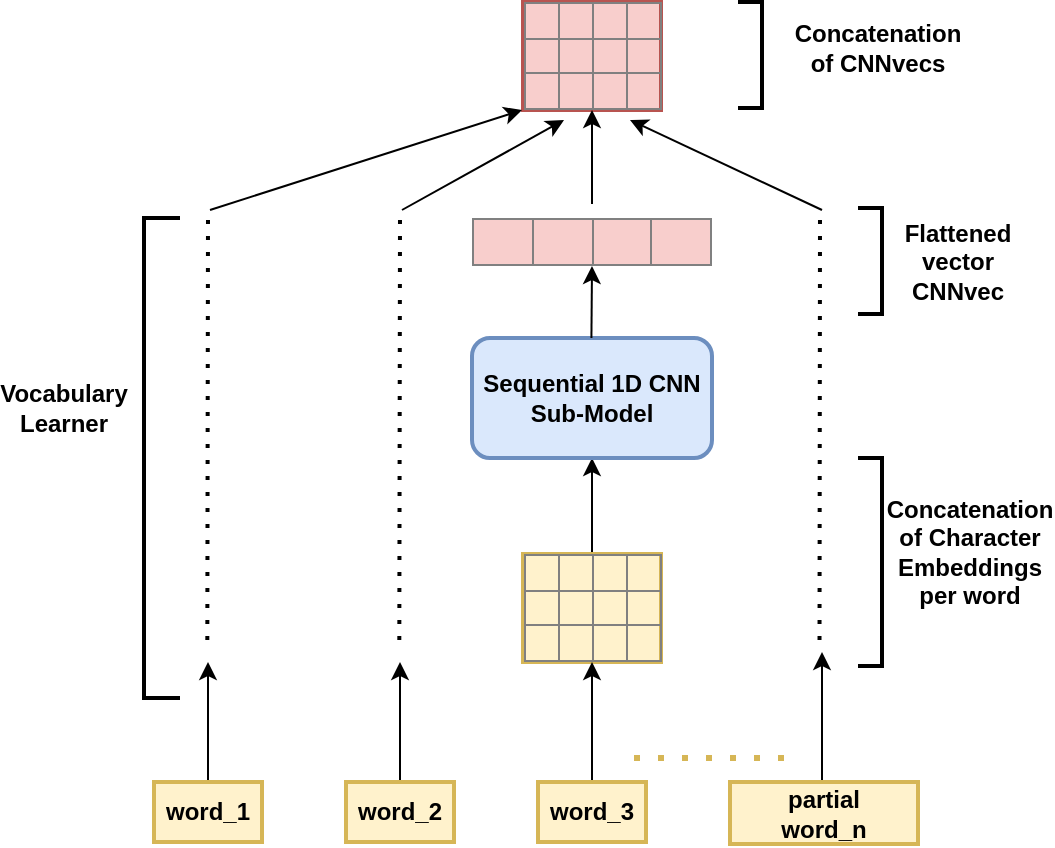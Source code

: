 <mxfile version="14.4.5" type="github">
  <diagram id="Z-UmrRjvgepIeBWcpXgd" name="Page-1">
    <mxGraphModel dx="1021" dy="511" grid="1" gridSize="10" guides="1" tooltips="1" connect="1" arrows="1" fold="1" page="1" pageScale="1" pageWidth="850" pageHeight="1100" math="0" shadow="0">
      <root>
        <mxCell id="0" />
        <mxCell id="1" parent="0" />
        <mxCell id="FmuEveayBmbe-cGZAfVL-22" style="edgeStyle=orthogonalEdgeStyle;rounded=0;orthogonalLoop=1;jettySize=auto;html=1;entryX=0.5;entryY=1;entryDx=0;entryDy=0;" edge="1" parent="1" source="FmuEveayBmbe-cGZAfVL-23" target="FmuEveayBmbe-cGZAfVL-33">
          <mxGeometry relative="1" as="geometry" />
        </mxCell>
        <mxCell id="FmuEveayBmbe-cGZAfVL-23" value="&lt;table border=&quot;1&quot; width=&quot;100%&quot; style=&quot;width: 100% ; height: 100% ; border-collapse: collapse&quot;&gt;&lt;tbody&gt;&lt;tr&gt;&lt;td align=&quot;center&quot;&gt;&lt;/td&gt;&lt;td align=&quot;center&quot;&gt;&lt;br&gt;&lt;/td&gt;&lt;td align=&quot;center&quot;&gt;&lt;/td&gt;&lt;td&gt;&lt;br&gt;&lt;/td&gt;&lt;/tr&gt;&lt;tr&gt;&lt;td align=&quot;center&quot;&gt;&lt;br&gt;&lt;/td&gt;&lt;td align=&quot;center&quot;&gt;&lt;/td&gt;&lt;td align=&quot;center&quot;&gt;&lt;/td&gt;&lt;td&gt;&lt;br&gt;&lt;/td&gt;&lt;/tr&gt;&lt;tr&gt;&lt;td align=&quot;center&quot;&gt;&lt;/td&gt;&lt;td align=&quot;center&quot;&gt;&lt;/td&gt;&lt;td align=&quot;center&quot;&gt;&lt;br&gt;&lt;/td&gt;&lt;td&gt;&lt;br&gt;&lt;/td&gt;&lt;/tr&gt;&lt;/tbody&gt;&lt;/table&gt;" style="text;html=1;strokeColor=#d6b656;fillColor=#fff2cc;overflow=fill;strokeWidth=2;verticalAlign=bottom;" vertex="1" parent="1">
          <mxGeometry x="738.5" y="695" width="69" height="54" as="geometry" />
        </mxCell>
        <mxCell id="FmuEveayBmbe-cGZAfVL-24" style="edgeStyle=orthogonalEdgeStyle;rounded=0;orthogonalLoop=1;jettySize=auto;html=1;" edge="1" parent="1" source="FmuEveayBmbe-cGZAfVL-25">
          <mxGeometry relative="1" as="geometry">
            <mxPoint x="581" y="749" as="targetPoint" />
          </mxGeometry>
        </mxCell>
        <mxCell id="FmuEveayBmbe-cGZAfVL-25" value="&lt;b&gt;word_1&lt;/b&gt;" style="rounded=0;whiteSpace=wrap;html=1;strokeWidth=2;fillColor=#fff2cc;strokeColor=#d6b656;" vertex="1" parent="1">
          <mxGeometry x="554" y="809" width="54" height="30" as="geometry" />
        </mxCell>
        <mxCell id="FmuEveayBmbe-cGZAfVL-26" style="edgeStyle=orthogonalEdgeStyle;rounded=0;orthogonalLoop=1;jettySize=auto;html=1;" edge="1" parent="1" source="FmuEveayBmbe-cGZAfVL-27">
          <mxGeometry relative="1" as="geometry">
            <mxPoint x="677" y="749" as="targetPoint" />
          </mxGeometry>
        </mxCell>
        <mxCell id="FmuEveayBmbe-cGZAfVL-27" value="&lt;b&gt;word_2&lt;/b&gt;" style="rounded=0;whiteSpace=wrap;html=1;strokeWidth=2;fillColor=#fff2cc;strokeColor=#d6b656;" vertex="1" parent="1">
          <mxGeometry x="650" y="809" width="54" height="30" as="geometry" />
        </mxCell>
        <mxCell id="FmuEveayBmbe-cGZAfVL-28" style="edgeStyle=orthogonalEdgeStyle;rounded=0;orthogonalLoop=1;jettySize=auto;html=1;entryX=0.5;entryY=1;entryDx=0;entryDy=0;" edge="1" parent="1" source="FmuEveayBmbe-cGZAfVL-29" target="FmuEveayBmbe-cGZAfVL-23">
          <mxGeometry relative="1" as="geometry" />
        </mxCell>
        <mxCell id="FmuEveayBmbe-cGZAfVL-29" value="&lt;b&gt;word_3&lt;/b&gt;" style="rounded=0;whiteSpace=wrap;html=1;strokeWidth=2;fillColor=#fff2cc;strokeColor=#d6b656;" vertex="1" parent="1">
          <mxGeometry x="746" y="809" width="54" height="30" as="geometry" />
        </mxCell>
        <mxCell id="FmuEveayBmbe-cGZAfVL-30" style="edgeStyle=orthogonalEdgeStyle;rounded=0;orthogonalLoop=1;jettySize=auto;html=1;" edge="1" parent="1">
          <mxGeometry relative="1" as="geometry">
            <mxPoint x="888" y="744" as="targetPoint" />
            <mxPoint x="889" y="809" as="sourcePoint" />
            <Array as="points">
              <mxPoint x="888" y="809" />
            </Array>
          </mxGeometry>
        </mxCell>
        <mxCell id="FmuEveayBmbe-cGZAfVL-31" value="&lt;b&gt;partial&lt;br&gt;word_n&lt;/b&gt;" style="rounded=0;whiteSpace=wrap;html=1;strokeWidth=2;fillColor=#fff2cc;strokeColor=#d6b656;" vertex="1" parent="1">
          <mxGeometry x="842" y="809" width="94" height="31" as="geometry" />
        </mxCell>
        <mxCell id="FmuEveayBmbe-cGZAfVL-32" value="" style="endArrow=none;dashed=1;html=1;dashPattern=1 3;strokeWidth=3;fillColor=#fff2cc;strokeColor=#d6b656;endSize=12;startSize=12;" edge="1" parent="1">
          <mxGeometry width="50" height="50" relative="1" as="geometry">
            <mxPoint x="794" y="797" as="sourcePoint" />
            <mxPoint x="876" y="797" as="targetPoint" />
          </mxGeometry>
        </mxCell>
        <mxCell id="FmuEveayBmbe-cGZAfVL-33" value="&lt;b&gt;Sequential 1D CNN&lt;br&gt;Sub-Model&lt;/b&gt;" style="rounded=1;whiteSpace=wrap;html=1;strokeWidth=2;fillColor=#dae8fc;strokeColor=#6c8ebf;" vertex="1" parent="1">
          <mxGeometry x="713" y="587" width="120" height="60" as="geometry" />
        </mxCell>
        <mxCell id="FmuEveayBmbe-cGZAfVL-34" value="&lt;table border=&quot;1&quot; width=&quot;100%&quot; style=&quot;width: 100% ; height: 100% ; border-collapse: collapse&quot;&gt;&lt;tbody&gt;&lt;tr&gt;&lt;td align=&quot;center&quot;&gt;&lt;br&gt;&lt;/td&gt;&lt;td align=&quot;center&quot;&gt;&lt;br&gt;&lt;/td&gt;&lt;td align=&quot;center&quot;&gt;&lt;/td&gt;&lt;td&gt;&lt;br&gt;&lt;/td&gt;&lt;/tr&gt;&lt;/tbody&gt;&lt;/table&gt;" style="text;html=1;overflow=fill;fillColor=#f8cecc;strokeWidth=2;" vertex="1" parent="1">
          <mxGeometry x="713" y="527" width="120" height="24" as="geometry" />
        </mxCell>
        <mxCell id="FmuEveayBmbe-cGZAfVL-35" value="&lt;table border=&quot;1&quot; width=&quot;100%&quot; style=&quot;width: 100% ; height: 100% ; border-collapse: collapse&quot;&gt;&lt;tbody&gt;&lt;tr&gt;&lt;td align=&quot;center&quot;&gt;&lt;/td&gt;&lt;td align=&quot;center&quot;&gt;&lt;br&gt;&lt;/td&gt;&lt;td align=&quot;center&quot;&gt;&lt;/td&gt;&lt;td&gt;&lt;br&gt;&lt;/td&gt;&lt;/tr&gt;&lt;tr&gt;&lt;td align=&quot;center&quot;&gt;&lt;br&gt;&lt;/td&gt;&lt;td align=&quot;center&quot;&gt;&lt;/td&gt;&lt;td align=&quot;center&quot;&gt;&lt;/td&gt;&lt;td&gt;&lt;br&gt;&lt;/td&gt;&lt;/tr&gt;&lt;tr&gt;&lt;td align=&quot;center&quot;&gt;&lt;/td&gt;&lt;td align=&quot;center&quot;&gt;&lt;/td&gt;&lt;td align=&quot;center&quot;&gt;&lt;br&gt;&lt;/td&gt;&lt;td&gt;&lt;br&gt;&lt;/td&gt;&lt;/tr&gt;&lt;/tbody&gt;&lt;/table&gt;" style="text;html=1;strokeColor=#b85450;fillColor=#f8cecc;overflow=fill;strokeWidth=2;verticalAlign=bottom;" vertex="1" parent="1">
          <mxGeometry x="738.5" y="419" width="69" height="54" as="geometry" />
        </mxCell>
        <mxCell id="FmuEveayBmbe-cGZAfVL-36" value="" style="endArrow=classic;html=1;strokeWidth=1;entryX=0.5;entryY=1;entryDx=0;entryDy=0;" edge="1" parent="1" target="FmuEveayBmbe-cGZAfVL-34">
          <mxGeometry width="50" height="50" relative="1" as="geometry">
            <mxPoint x="772.71" y="587" as="sourcePoint" />
            <mxPoint x="772.71" y="563" as="targetPoint" />
          </mxGeometry>
        </mxCell>
        <mxCell id="FmuEveayBmbe-cGZAfVL-37" value="" style="endArrow=classic;html=1;strokeWidth=1;entryX=0.5;entryY=1;entryDx=0;entryDy=0;" edge="1" parent="1">
          <mxGeometry width="50" height="50" relative="1" as="geometry">
            <mxPoint x="773" y="520" as="sourcePoint" />
            <mxPoint x="773" y="473" as="targetPoint" />
          </mxGeometry>
        </mxCell>
        <mxCell id="FmuEveayBmbe-cGZAfVL-38" value="" style="endArrow=none;dashed=1;html=1;dashPattern=1 3;strokeWidth=2;" edge="1" parent="1">
          <mxGeometry width="50" height="50" relative="1" as="geometry">
            <mxPoint x="580.66" y="738" as="sourcePoint" />
            <mxPoint x="581" y="526" as="targetPoint" />
          </mxGeometry>
        </mxCell>
        <mxCell id="FmuEveayBmbe-cGZAfVL-39" value="" style="endArrow=none;dashed=1;html=1;dashPattern=1 3;strokeWidth=2;" edge="1" parent="1">
          <mxGeometry width="50" height="50" relative="1" as="geometry">
            <mxPoint x="676.66" y="738" as="sourcePoint" />
            <mxPoint x="677" y="526" as="targetPoint" />
          </mxGeometry>
        </mxCell>
        <mxCell id="FmuEveayBmbe-cGZAfVL-40" value="" style="endArrow=none;dashed=1;html=1;dashPattern=1 3;strokeWidth=2;" edge="1" parent="1">
          <mxGeometry width="50" height="50" relative="1" as="geometry">
            <mxPoint x="886.76" y="738" as="sourcePoint" />
            <mxPoint x="887" y="526" as="targetPoint" />
          </mxGeometry>
        </mxCell>
        <mxCell id="FmuEveayBmbe-cGZAfVL-45" value="" style="endArrow=classic;html=1;strokeWidth=1;" edge="1" parent="1">
          <mxGeometry width="50" height="50" relative="1" as="geometry">
            <mxPoint x="582" y="523" as="sourcePoint" />
            <mxPoint x="738" y="473" as="targetPoint" />
          </mxGeometry>
        </mxCell>
        <mxCell id="FmuEveayBmbe-cGZAfVL-46" value="" style="endArrow=classic;html=1;strokeWidth=1;" edge="1" parent="1">
          <mxGeometry width="50" height="50" relative="1" as="geometry">
            <mxPoint x="678" y="523" as="sourcePoint" />
            <mxPoint x="759" y="478" as="targetPoint" />
          </mxGeometry>
        </mxCell>
        <mxCell id="FmuEveayBmbe-cGZAfVL-47" value="" style="endArrow=classic;html=1;strokeWidth=1;" edge="1" parent="1">
          <mxGeometry width="50" height="50" relative="1" as="geometry">
            <mxPoint x="888" y="523" as="sourcePoint" />
            <mxPoint x="792" y="478" as="targetPoint" />
          </mxGeometry>
        </mxCell>
        <mxCell id="FmuEveayBmbe-cGZAfVL-60" value="" style="strokeWidth=2;html=1;shape=mxgraph.flowchart.annotation_1;align=left;pointerEvents=1;fillColor=#ffffff;gradientColor=#ffffff;rotation=-180;" vertex="1" parent="1">
          <mxGeometry x="906" y="647" width="12" height="104" as="geometry" />
        </mxCell>
        <mxCell id="FmuEveayBmbe-cGZAfVL-61" value="" style="strokeWidth=2;html=1;shape=mxgraph.flowchart.annotation_1;align=left;pointerEvents=1;fillColor=#ffffff;gradientColor=#ffffff;rotation=-180;" vertex="1" parent="1">
          <mxGeometry x="906" y="522" width="12" height="53" as="geometry" />
        </mxCell>
        <mxCell id="FmuEveayBmbe-cGZAfVL-62" value="" style="strokeWidth=2;html=1;shape=mxgraph.flowchart.annotation_1;align=left;pointerEvents=1;fillColor=#ffffff;gradientColor=#ffffff;rotation=-180;" vertex="1" parent="1">
          <mxGeometry x="846" y="419" width="12" height="53" as="geometry" />
        </mxCell>
        <mxCell id="FmuEveayBmbe-cGZAfVL-65" value="" style="strokeWidth=2;html=1;shape=mxgraph.flowchart.annotation_1;align=left;pointerEvents=1;fillColor=#ffffff;gradientColor=#ffffff;" vertex="1" parent="1">
          <mxGeometry x="549" y="527" width="18" height="240" as="geometry" />
        </mxCell>
        <mxCell id="FmuEveayBmbe-cGZAfVL-66" value="&lt;b&gt;Vocabulary&lt;br&gt;Learner&lt;/b&gt;" style="text;html=1;strokeColor=none;fillColor=none;align=center;verticalAlign=middle;whiteSpace=wrap;rounded=0;" vertex="1" parent="1">
          <mxGeometry x="489" y="612" width="40" height="20" as="geometry" />
        </mxCell>
        <mxCell id="FmuEveayBmbe-cGZAfVL-67" value="&lt;b&gt;Concatenation of Character Embeddings per word&lt;/b&gt;" style="text;html=1;strokeColor=none;fillColor=none;align=center;verticalAlign=middle;whiteSpace=wrap;rounded=0;" vertex="1" parent="1">
          <mxGeometry x="942" y="684" width="40" height="20" as="geometry" />
        </mxCell>
        <mxCell id="FmuEveayBmbe-cGZAfVL-68" value="&lt;b&gt;Flattened vector CNNvec&lt;/b&gt;" style="text;html=1;strokeColor=none;fillColor=none;align=center;verticalAlign=middle;whiteSpace=wrap;rounded=0;" vertex="1" parent="1">
          <mxGeometry x="936" y="538.5" width="40" height="20" as="geometry" />
        </mxCell>
        <mxCell id="FmuEveayBmbe-cGZAfVL-69" value="&lt;b&gt;Concatenation of CNNvecs&lt;/b&gt;" style="text;html=1;strokeColor=none;fillColor=none;align=center;verticalAlign=middle;whiteSpace=wrap;rounded=0;" vertex="1" parent="1">
          <mxGeometry x="896" y="432" width="40" height="20" as="geometry" />
        </mxCell>
      </root>
    </mxGraphModel>
  </diagram>
</mxfile>
